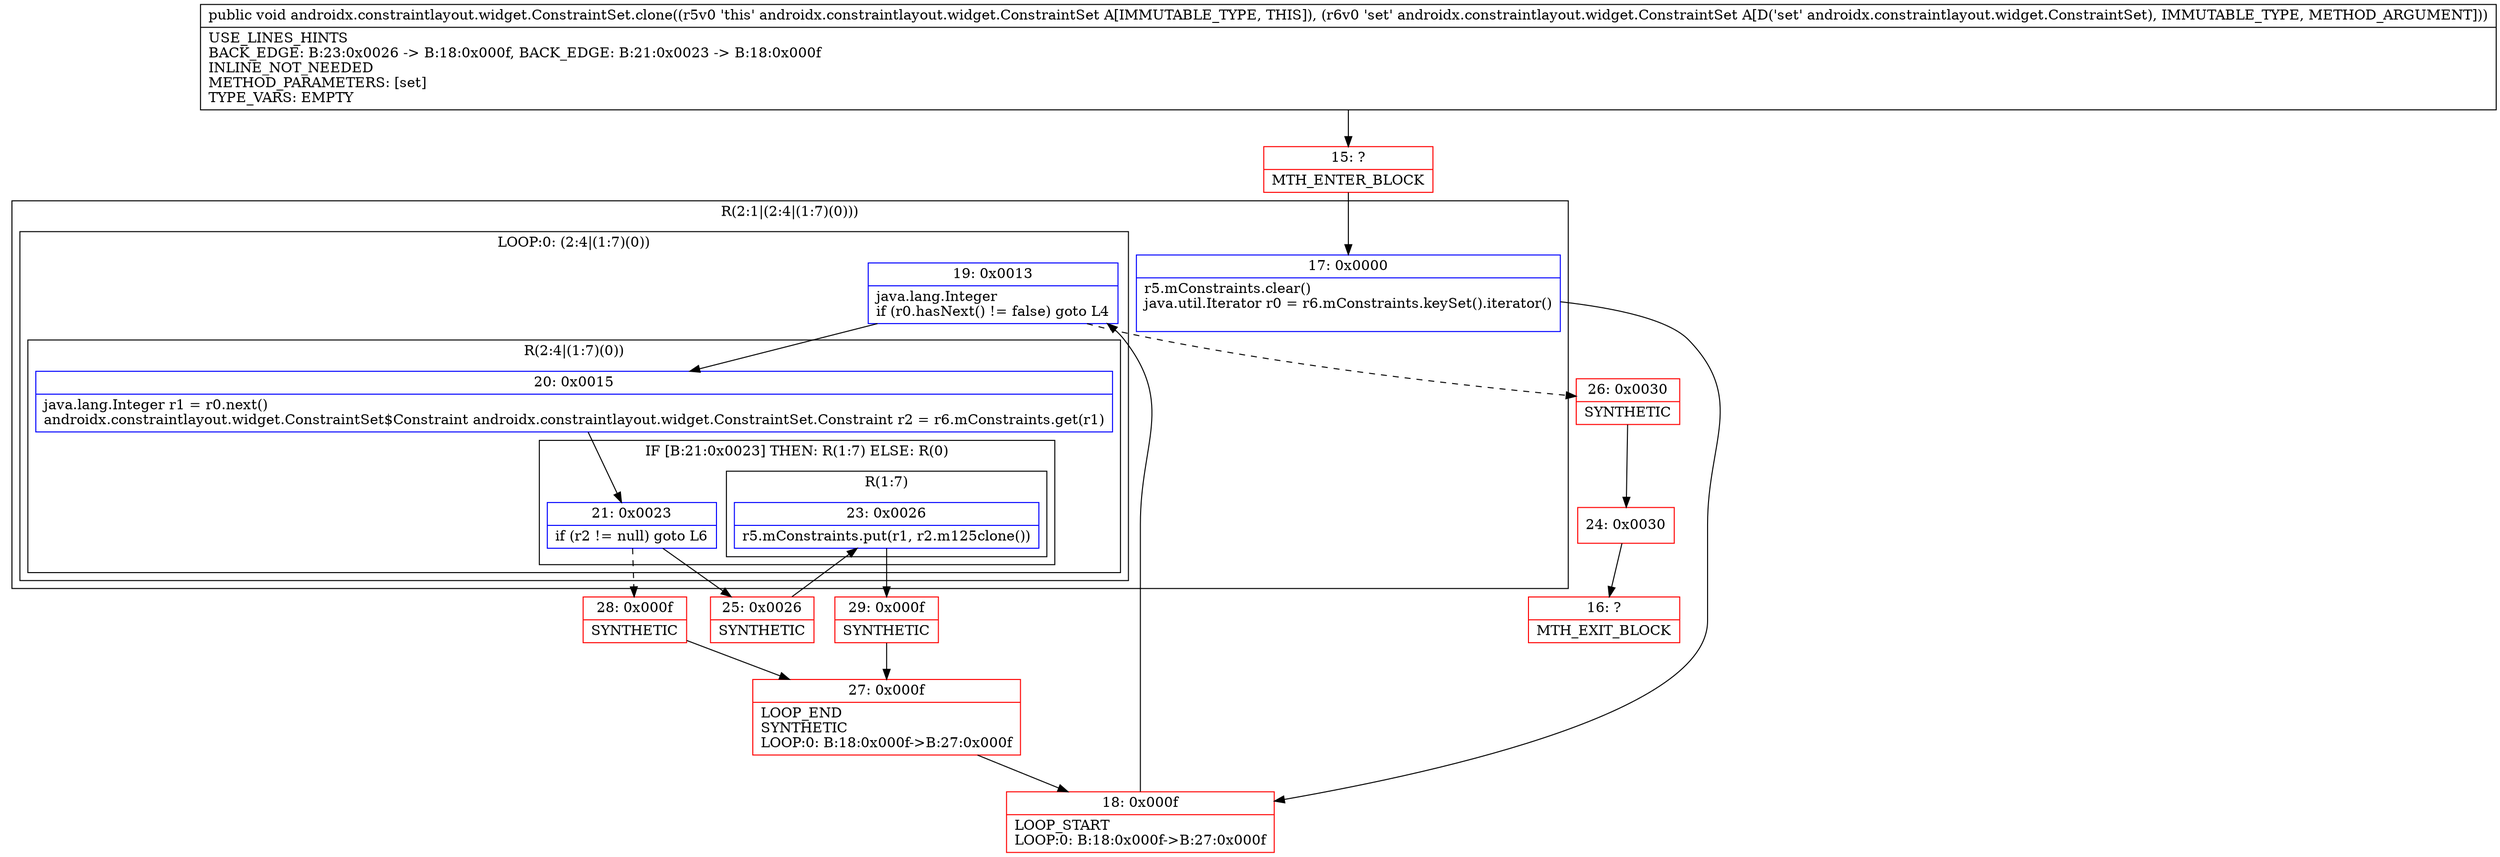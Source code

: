 digraph "CFG forandroidx.constraintlayout.widget.ConstraintSet.clone(Landroidx\/constraintlayout\/widget\/ConstraintSet;)V" {
subgraph cluster_Region_1662048511 {
label = "R(2:1|(2:4|(1:7)(0)))";
node [shape=record,color=blue];
Node_17 [shape=record,label="{17\:\ 0x0000|r5.mConstraints.clear()\ljava.util.Iterator r0 = r6.mConstraints.keySet().iterator()\l\l}"];
subgraph cluster_LoopRegion_424350784 {
label = "LOOP:0: (2:4|(1:7)(0))";
node [shape=record,color=blue];
Node_19 [shape=record,label="{19\:\ 0x0013|java.lang.Integer \lif (r0.hasNext() != false) goto L4\l}"];
subgraph cluster_Region_462213995 {
label = "R(2:4|(1:7)(0))";
node [shape=record,color=blue];
Node_20 [shape=record,label="{20\:\ 0x0015|java.lang.Integer r1 = r0.next()\landroidx.constraintlayout.widget.ConstraintSet$Constraint androidx.constraintlayout.widget.ConstraintSet.Constraint r2 = r6.mConstraints.get(r1)\l}"];
subgraph cluster_IfRegion_347171697 {
label = "IF [B:21:0x0023] THEN: R(1:7) ELSE: R(0)";
node [shape=record,color=blue];
Node_21 [shape=record,label="{21\:\ 0x0023|if (r2 != null) goto L6\l}"];
subgraph cluster_Region_1413617502 {
label = "R(1:7)";
node [shape=record,color=blue];
Node_23 [shape=record,label="{23\:\ 0x0026|r5.mConstraints.put(r1, r2.m125clone())\l}"];
}
subgraph cluster_Region_1685402136 {
label = "R(0)";
node [shape=record,color=blue];
}
}
}
}
}
Node_15 [shape=record,color=red,label="{15\:\ ?|MTH_ENTER_BLOCK\l}"];
Node_18 [shape=record,color=red,label="{18\:\ 0x000f|LOOP_START\lLOOP:0: B:18:0x000f\-\>B:27:0x000f\l}"];
Node_25 [shape=record,color=red,label="{25\:\ 0x0026|SYNTHETIC\l}"];
Node_29 [shape=record,color=red,label="{29\:\ 0x000f|SYNTHETIC\l}"];
Node_27 [shape=record,color=red,label="{27\:\ 0x000f|LOOP_END\lSYNTHETIC\lLOOP:0: B:18:0x000f\-\>B:27:0x000f\l}"];
Node_28 [shape=record,color=red,label="{28\:\ 0x000f|SYNTHETIC\l}"];
Node_26 [shape=record,color=red,label="{26\:\ 0x0030|SYNTHETIC\l}"];
Node_24 [shape=record,color=red,label="{24\:\ 0x0030}"];
Node_16 [shape=record,color=red,label="{16\:\ ?|MTH_EXIT_BLOCK\l}"];
MethodNode[shape=record,label="{public void androidx.constraintlayout.widget.ConstraintSet.clone((r5v0 'this' androidx.constraintlayout.widget.ConstraintSet A[IMMUTABLE_TYPE, THIS]), (r6v0 'set' androidx.constraintlayout.widget.ConstraintSet A[D('set' androidx.constraintlayout.widget.ConstraintSet), IMMUTABLE_TYPE, METHOD_ARGUMENT]))  | USE_LINES_HINTS\lBACK_EDGE: B:23:0x0026 \-\> B:18:0x000f, BACK_EDGE: B:21:0x0023 \-\> B:18:0x000f\lINLINE_NOT_NEEDED\lMETHOD_PARAMETERS: [set]\lTYPE_VARS: EMPTY\l}"];
MethodNode -> Node_15;Node_17 -> Node_18;
Node_19 -> Node_20;
Node_19 -> Node_26[style=dashed];
Node_20 -> Node_21;
Node_21 -> Node_25;
Node_21 -> Node_28[style=dashed];
Node_23 -> Node_29;
Node_15 -> Node_17;
Node_18 -> Node_19;
Node_25 -> Node_23;
Node_29 -> Node_27;
Node_27 -> Node_18;
Node_28 -> Node_27;
Node_26 -> Node_24;
Node_24 -> Node_16;
}

